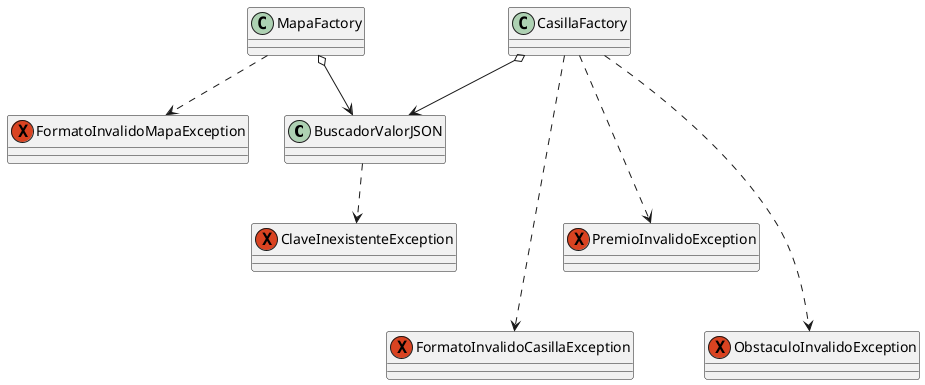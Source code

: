 @startuml


class BuscadorValorJSON{


}

class MapaFactory{


}

class CasillaFactory{

   }



exception FormatoInvalidoMapaException{}
exception FormatoInvalidoCasillaException{}
exception PremioInvalidoException{}
exception ObstaculoInvalidoException{}
exception ClaveInexistenteException{}




MapaFactory o--> BuscadorValorJSON
CasillaFactory o--> BuscadorValorJSON
BuscadorValorJSON ..> ClaveInexistenteException



CasillaFactory ....> FormatoInvalidoCasillaException
CasillaFactory ...> PremioInvalidoException
CasillaFactory ....> ObstaculoInvalidoException



MapaFactory ..> FormatoInvalidoMapaException




@enduml
